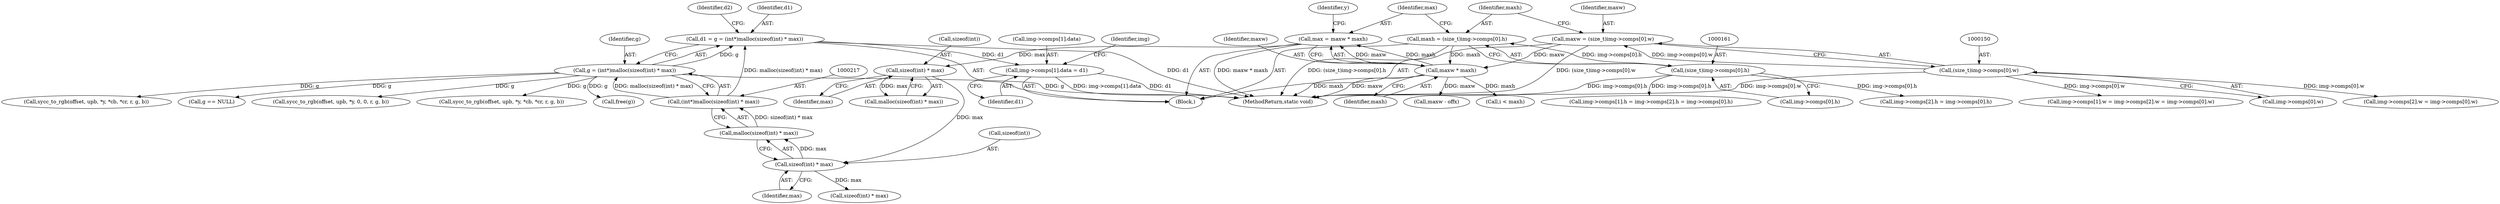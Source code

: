 digraph "0_openjpeg_15f081c89650dccee4aa4ae66f614c3fdb268767_1@pointer" {
"1000407" [label="(Call,img->comps[1].data = d1)"];
"1000212" [label="(Call,d1 = g = (int*)malloc(sizeof(int) * max))"];
"1000214" [label="(Call,g = (int*)malloc(sizeof(int) * max))"];
"1000216" [label="(Call,(int*)malloc(sizeof(int) * max))"];
"1000218" [label="(Call,malloc(sizeof(int) * max))"];
"1000219" [label="(Call,sizeof(int) * max)"];
"1000208" [label="(Call,sizeof(int) * max)"];
"1000169" [label="(Call,max = maxw * maxh)"];
"1000171" [label="(Call,maxw * maxh)"];
"1000147" [label="(Call,maxw = (size_t)img->comps[0].w)"];
"1000149" [label="(Call,(size_t)img->comps[0].w)"];
"1000158" [label="(Call,maxh = (size_t)img->comps[0].h)"];
"1000160" [label="(Call,(size_t)img->comps[0].h)"];
"1000175" [label="(Identifier,y)"];
"1000224" [label="(Identifier,d2)"];
"1000464" [label="(Call,img->comps[2].h = img->comps[0].h)"];
"1000220" [label="(Call,sizeof(int))"];
"1000151" [label="(Call,img->comps[0].w)"];
"1000212" [label="(Call,d1 = g = (int*)malloc(sizeof(int) * max))"];
"1000256" [label="(Call,maxw - offx)"];
"1000215" [label="(Identifier,g)"];
"1000222" [label="(Identifier,max)"];
"1000104" [label="(Block,)"];
"1000213" [label="(Identifier,d1)"];
"1000171" [label="(Call,maxw * maxh)"];
"1000219" [label="(Call,sizeof(int) * max)"];
"1000538" [label="(MethodReturn,static void)"];
"1000309" [label="(Call,sycc_to_rgb(offset, upb, *y, *cb, *cr, r, g, b))"];
"1000216" [label="(Call,(int*)malloc(sizeof(int) * max))"];
"1000214" [label="(Call,g = (int*)malloc(sizeof(int) * max))"];
"1000169" [label="(Call,max = maxw * maxh)"];
"1000147" [label="(Call,maxw = (size_t)img->comps[0].w)"];
"1000148" [label="(Identifier,maxw)"];
"1000160" [label="(Call,(size_t)img->comps[0].h)"];
"1000230" [label="(Call,sizeof(int) * max)"];
"1000211" [label="(Identifier,max)"];
"1000441" [label="(Call,img->comps[2].w = img->comps[0].w)"];
"1000240" [label="(Call,g == NULL)"];
"1000207" [label="(Call,malloc(sizeof(int) * max))"];
"1000159" [label="(Identifier,maxh)"];
"1000162" [label="(Call,img->comps[0].h)"];
"1000433" [label="(Call,img->comps[1].w = img->comps[2].w = img->comps[0].w)"];
"1000407" [label="(Call,img->comps[1].data = d1)"];
"1000275" [label="(Call,sycc_to_rgb(offset, upb, *y, 0, 0, r, g, b))"];
"1000149" [label="(Call,(size_t)img->comps[0].w)"];
"1000358" [label="(Call,sycc_to_rgb(offset, upb, *y, *cb, *cr, r, g, b))"];
"1000263" [label="(Call,i < maxh)"];
"1000408" [label="(Call,img->comps[1].data)"];
"1000170" [label="(Identifier,max)"];
"1000420" [label="(Identifier,img)"];
"1000218" [label="(Call,malloc(sizeof(int) * max))"];
"1000173" [label="(Identifier,maxh)"];
"1000209" [label="(Call,sizeof(int))"];
"1000415" [label="(Identifier,d1)"];
"1000172" [label="(Identifier,maxw)"];
"1000208" [label="(Call,sizeof(int) * max)"];
"1000158" [label="(Call,maxh = (size_t)img->comps[0].h)"];
"1000534" [label="(Call,free(g))"];
"1000456" [label="(Call,img->comps[1].h = img->comps[2].h = img->comps[0].h)"];
"1000407" -> "1000104"  [label="AST: "];
"1000407" -> "1000415"  [label="CFG: "];
"1000408" -> "1000407"  [label="AST: "];
"1000415" -> "1000407"  [label="AST: "];
"1000420" -> "1000407"  [label="CFG: "];
"1000407" -> "1000538"  [label="DDG: img->comps[1].data"];
"1000407" -> "1000538"  [label="DDG: d1"];
"1000212" -> "1000407"  [label="DDG: d1"];
"1000212" -> "1000104"  [label="AST: "];
"1000212" -> "1000214"  [label="CFG: "];
"1000213" -> "1000212"  [label="AST: "];
"1000214" -> "1000212"  [label="AST: "];
"1000224" -> "1000212"  [label="CFG: "];
"1000212" -> "1000538"  [label="DDG: d1"];
"1000214" -> "1000212"  [label="DDG: g"];
"1000216" -> "1000212"  [label="DDG: malloc(sizeof(int) * max)"];
"1000214" -> "1000216"  [label="CFG: "];
"1000215" -> "1000214"  [label="AST: "];
"1000216" -> "1000214"  [label="AST: "];
"1000214" -> "1000538"  [label="DDG: g"];
"1000216" -> "1000214"  [label="DDG: malloc(sizeof(int) * max)"];
"1000214" -> "1000240"  [label="DDG: g"];
"1000214" -> "1000275"  [label="DDG: g"];
"1000214" -> "1000309"  [label="DDG: g"];
"1000214" -> "1000358"  [label="DDG: g"];
"1000214" -> "1000534"  [label="DDG: g"];
"1000216" -> "1000218"  [label="CFG: "];
"1000217" -> "1000216"  [label="AST: "];
"1000218" -> "1000216"  [label="AST: "];
"1000218" -> "1000216"  [label="DDG: sizeof(int) * max"];
"1000218" -> "1000219"  [label="CFG: "];
"1000219" -> "1000218"  [label="AST: "];
"1000219" -> "1000218"  [label="DDG: max"];
"1000219" -> "1000222"  [label="CFG: "];
"1000220" -> "1000219"  [label="AST: "];
"1000222" -> "1000219"  [label="AST: "];
"1000208" -> "1000219"  [label="DDG: max"];
"1000219" -> "1000230"  [label="DDG: max"];
"1000208" -> "1000207"  [label="AST: "];
"1000208" -> "1000211"  [label="CFG: "];
"1000209" -> "1000208"  [label="AST: "];
"1000211" -> "1000208"  [label="AST: "];
"1000207" -> "1000208"  [label="CFG: "];
"1000208" -> "1000207"  [label="DDG: max"];
"1000169" -> "1000208"  [label="DDG: max"];
"1000169" -> "1000104"  [label="AST: "];
"1000169" -> "1000171"  [label="CFG: "];
"1000170" -> "1000169"  [label="AST: "];
"1000171" -> "1000169"  [label="AST: "];
"1000175" -> "1000169"  [label="CFG: "];
"1000169" -> "1000538"  [label="DDG: maxw * maxh"];
"1000171" -> "1000169"  [label="DDG: maxw"];
"1000171" -> "1000169"  [label="DDG: maxh"];
"1000171" -> "1000173"  [label="CFG: "];
"1000172" -> "1000171"  [label="AST: "];
"1000173" -> "1000171"  [label="AST: "];
"1000171" -> "1000538"  [label="DDG: maxw"];
"1000171" -> "1000538"  [label="DDG: maxh"];
"1000147" -> "1000171"  [label="DDG: maxw"];
"1000158" -> "1000171"  [label="DDG: maxh"];
"1000171" -> "1000256"  [label="DDG: maxw"];
"1000171" -> "1000263"  [label="DDG: maxh"];
"1000147" -> "1000104"  [label="AST: "];
"1000147" -> "1000149"  [label="CFG: "];
"1000148" -> "1000147"  [label="AST: "];
"1000149" -> "1000147"  [label="AST: "];
"1000159" -> "1000147"  [label="CFG: "];
"1000147" -> "1000538"  [label="DDG: (size_t)img->comps[0].w"];
"1000149" -> "1000147"  [label="DDG: img->comps[0].w"];
"1000149" -> "1000151"  [label="CFG: "];
"1000150" -> "1000149"  [label="AST: "];
"1000151" -> "1000149"  [label="AST: "];
"1000149" -> "1000538"  [label="DDG: img->comps[0].w"];
"1000149" -> "1000433"  [label="DDG: img->comps[0].w"];
"1000149" -> "1000441"  [label="DDG: img->comps[0].w"];
"1000158" -> "1000104"  [label="AST: "];
"1000158" -> "1000160"  [label="CFG: "];
"1000159" -> "1000158"  [label="AST: "];
"1000160" -> "1000158"  [label="AST: "];
"1000170" -> "1000158"  [label="CFG: "];
"1000158" -> "1000538"  [label="DDG: (size_t)img->comps[0].h"];
"1000160" -> "1000158"  [label="DDG: img->comps[0].h"];
"1000160" -> "1000162"  [label="CFG: "];
"1000161" -> "1000160"  [label="AST: "];
"1000162" -> "1000160"  [label="AST: "];
"1000160" -> "1000538"  [label="DDG: img->comps[0].h"];
"1000160" -> "1000456"  [label="DDG: img->comps[0].h"];
"1000160" -> "1000464"  [label="DDG: img->comps[0].h"];
}
